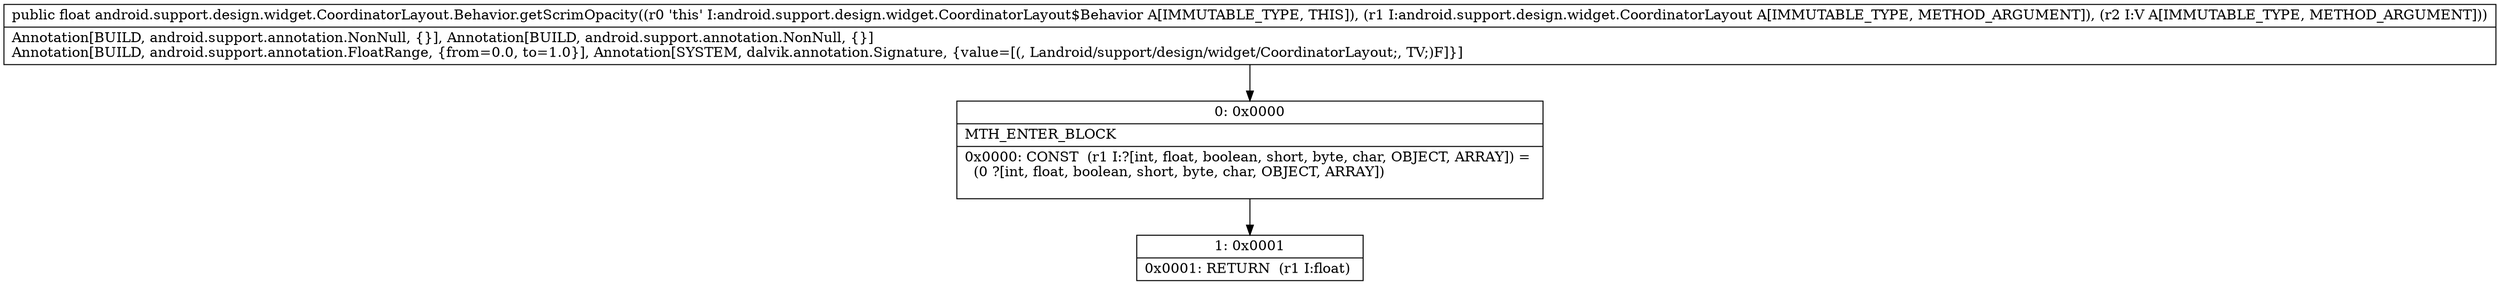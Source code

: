 digraph "CFG forandroid.support.design.widget.CoordinatorLayout.Behavior.getScrimOpacity(Landroid\/support\/design\/widget\/CoordinatorLayout;Landroid\/view\/View;)F" {
Node_0 [shape=record,label="{0\:\ 0x0000|MTH_ENTER_BLOCK\l|0x0000: CONST  (r1 I:?[int, float, boolean, short, byte, char, OBJECT, ARRAY]) = \l  (0 ?[int, float, boolean, short, byte, char, OBJECT, ARRAY])\l \l}"];
Node_1 [shape=record,label="{1\:\ 0x0001|0x0001: RETURN  (r1 I:float) \l}"];
MethodNode[shape=record,label="{public float android.support.design.widget.CoordinatorLayout.Behavior.getScrimOpacity((r0 'this' I:android.support.design.widget.CoordinatorLayout$Behavior A[IMMUTABLE_TYPE, THIS]), (r1 I:android.support.design.widget.CoordinatorLayout A[IMMUTABLE_TYPE, METHOD_ARGUMENT]), (r2 I:V A[IMMUTABLE_TYPE, METHOD_ARGUMENT]))  | Annotation[BUILD, android.support.annotation.NonNull, \{\}], Annotation[BUILD, android.support.annotation.NonNull, \{\}]\lAnnotation[BUILD, android.support.annotation.FloatRange, \{from=0.0, to=1.0\}], Annotation[SYSTEM, dalvik.annotation.Signature, \{value=[(, Landroid\/support\/design\/widget\/CoordinatorLayout;, TV;)F]\}]\l}"];
MethodNode -> Node_0;
Node_0 -> Node_1;
}

